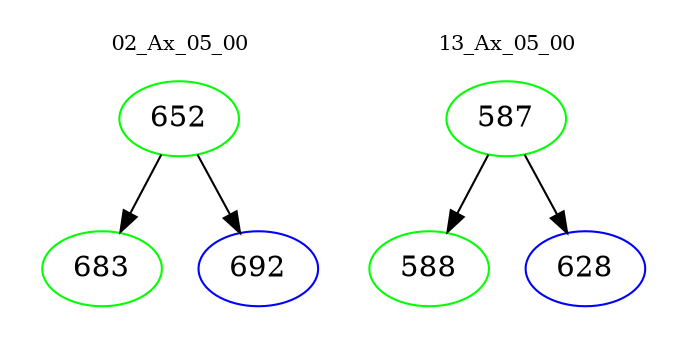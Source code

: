 digraph{
subgraph cluster_0 {
color = white
label = "02_Ax_05_00";
fontsize=10;
T0_652 [label="652", color="green"]
T0_652 -> T0_683 [color="black"]
T0_683 [label="683", color="green"]
T0_652 -> T0_692 [color="black"]
T0_692 [label="692", color="blue"]
}
subgraph cluster_1 {
color = white
label = "13_Ax_05_00";
fontsize=10;
T1_587 [label="587", color="green"]
T1_587 -> T1_588 [color="black"]
T1_588 [label="588", color="green"]
T1_587 -> T1_628 [color="black"]
T1_628 [label="628", color="blue"]
}
}
